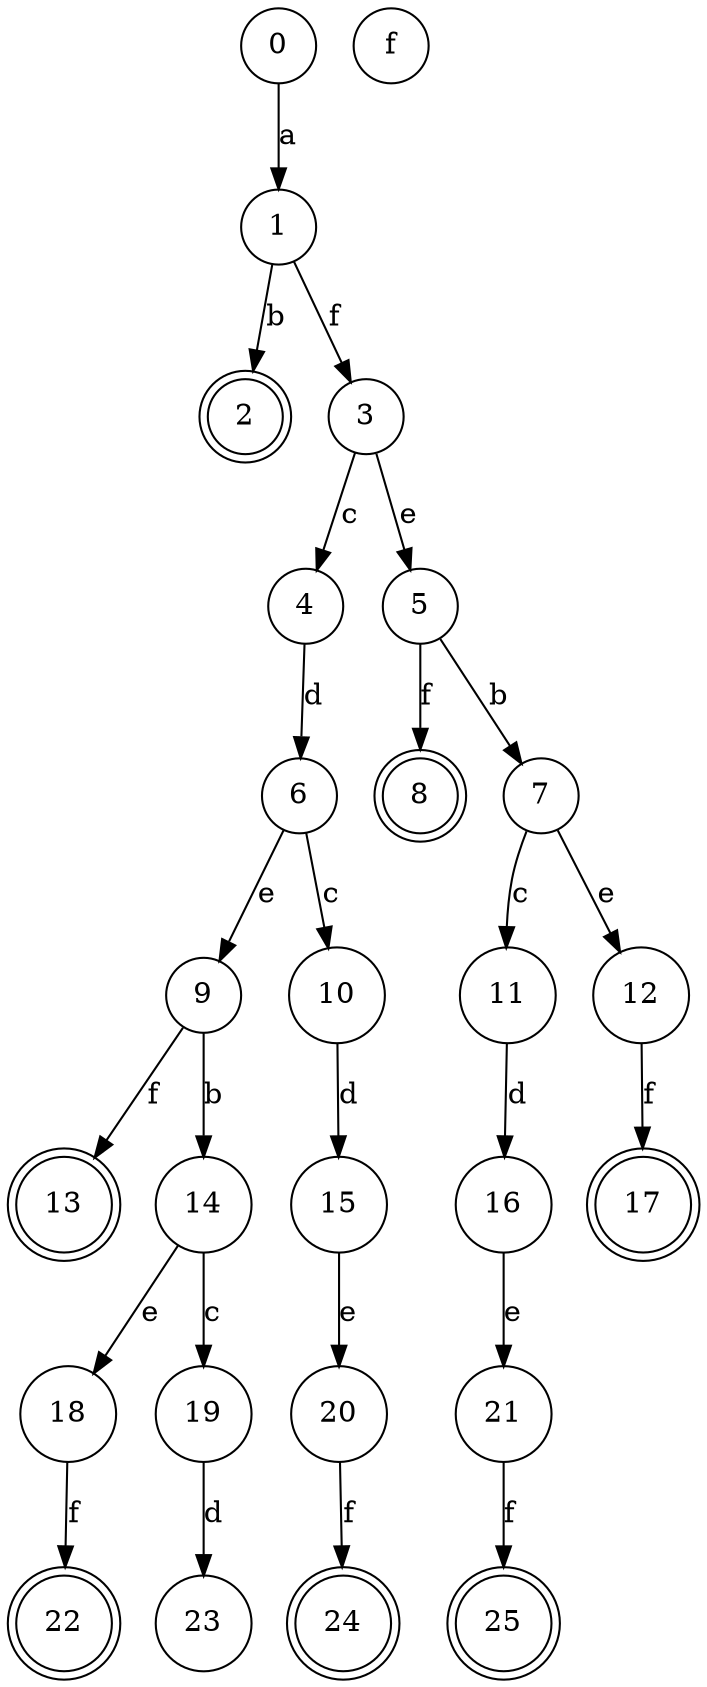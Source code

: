 digraph {
  node [shape=circle];
  2 [shape=doublecircle];
  8 [shape=doublecircle];
  13 [shape=doublecircle];
  17 [shape=doublecircle];
  22 [shape=doublecircle];
  24 [shape=doublecircle];
  25 [shape=doublecircle];
  0 -> 1 [label="a"];
  1 -> 2 [label="b"];
  1 -> 3 [label="f"];
  3 -> 4 [label="c"];
  3 -> 5 [label="e"];
  4 -> 6 [label="d"];
  5 -> 7 [label="b"];
  5 -> 8 [label="f"];
  6 -> 9 [label="e"];
  6 -> 10 [label="c"];
  7 -> 11 [label="c"];f
  7 -> 12 [label="e"];
  9 -> 13 [label="f"];
  9 -> 14 [label="b"];
  10 -> 15 [label="d"];
  11 -> 16 [label="d"];
  12 -> 17 [label="f"];
  14 -> 18 [label="e"];
  14 -> 19 [label="c"];
  15 -> 20 [label="e"];
  16 -> 21 [label="e"];
  18 -> 22 [label="f"];
  19 -> 23 [label="d"];
  20 -> 24 [label="f"];
  21 -> 25 [label="f"];
}
